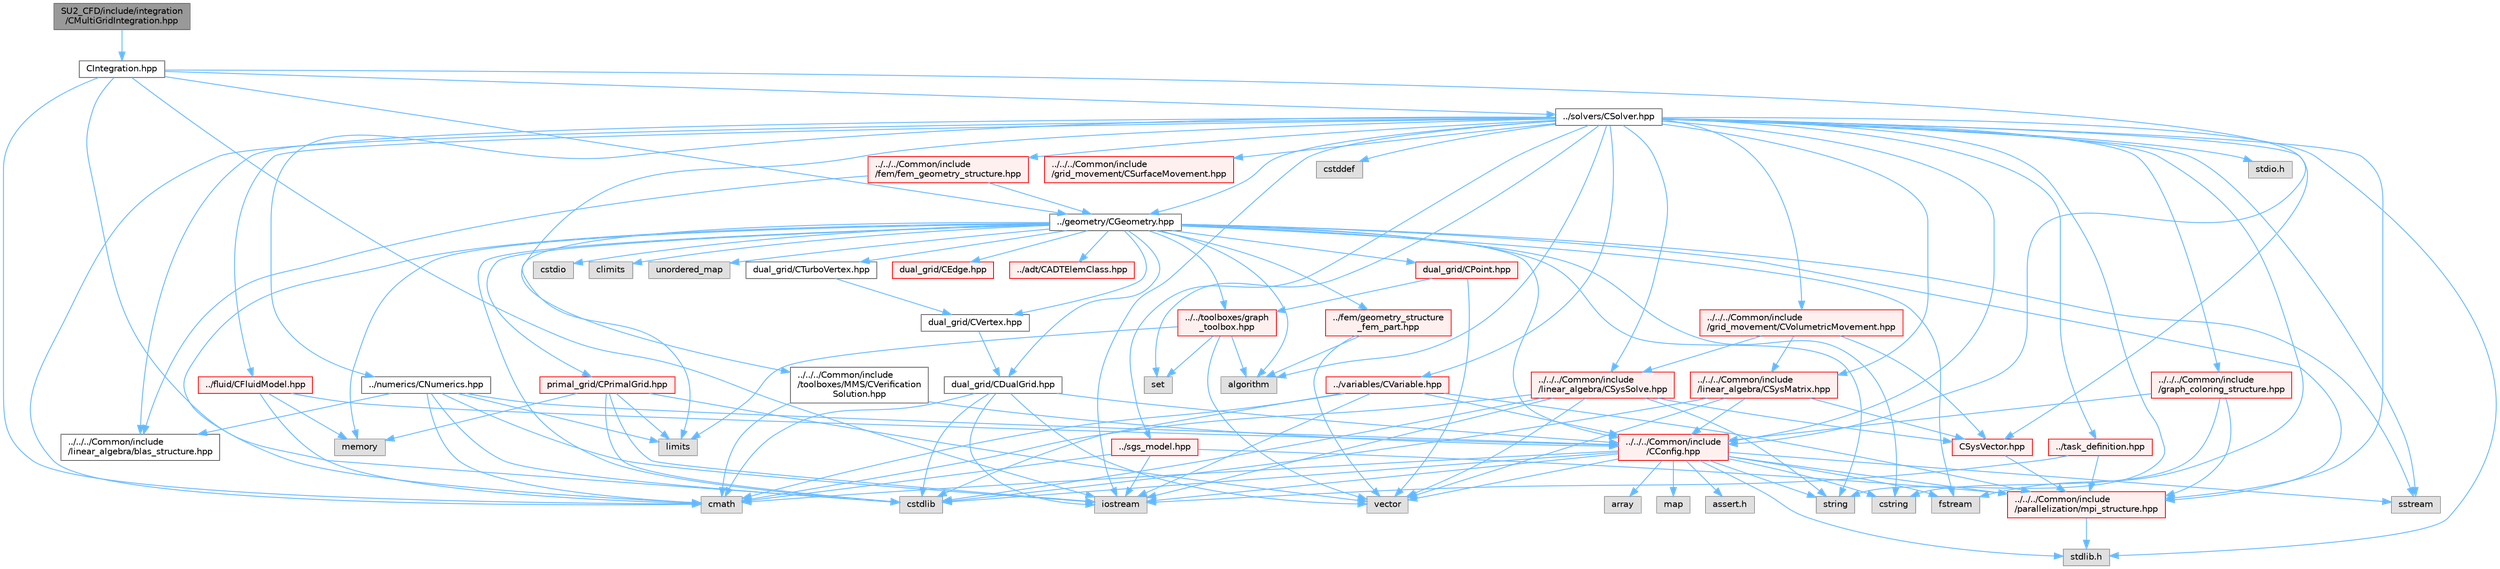 digraph "SU2_CFD/include/integration/CMultiGridIntegration.hpp"
{
 // LATEX_PDF_SIZE
  bgcolor="transparent";
  edge [fontname=Helvetica,fontsize=10,labelfontname=Helvetica,labelfontsize=10];
  node [fontname=Helvetica,fontsize=10,shape=box,height=0.2,width=0.4];
  Node1 [id="Node000001",label="SU2_CFD/include/integration\l/CMultiGridIntegration.hpp",height=0.2,width=0.4,color="gray40", fillcolor="grey60", style="filled", fontcolor="black",tooltip="Declaration of class for time integration using a multigrid method."];
  Node1 -> Node2 [id="edge1_Node000001_Node000002",color="steelblue1",style="solid",tooltip=" "];
  Node2 [id="Node000002",label="CIntegration.hpp",height=0.2,width=0.4,color="grey40", fillcolor="white", style="filled",URL="$CIntegration_8hpp.html",tooltip="Declaration of the main routines to orchestrate space and time integration."];
  Node2 -> Node3 [id="edge2_Node000002_Node000003",color="steelblue1",style="solid",tooltip=" "];
  Node3 [id="Node000003",label="cmath",height=0.2,width=0.4,color="grey60", fillcolor="#E0E0E0", style="filled",tooltip=" "];
  Node2 -> Node4 [id="edge3_Node000002_Node000004",color="steelblue1",style="solid",tooltip=" "];
  Node4 [id="Node000004",label="iostream",height=0.2,width=0.4,color="grey60", fillcolor="#E0E0E0", style="filled",tooltip=" "];
  Node2 -> Node5 [id="edge4_Node000002_Node000005",color="steelblue1",style="solid",tooltip=" "];
  Node5 [id="Node000005",label="cstdlib",height=0.2,width=0.4,color="grey60", fillcolor="#E0E0E0", style="filled",tooltip=" "];
  Node2 -> Node6 [id="edge5_Node000002_Node000006",color="steelblue1",style="solid",tooltip=" "];
  Node6 [id="Node000006",label="../solvers/CSolver.hpp",height=0.2,width=0.4,color="grey40", fillcolor="white", style="filled",URL="$CSolver_8hpp.html",tooltip="Headers of the CSolver class which is inherited by all of the other solvers."];
  Node6 -> Node7 [id="edge6_Node000006_Node000007",color="steelblue1",style="solid",tooltip=" "];
  Node7 [id="Node000007",label="../../../Common/include\l/parallelization/mpi_structure.hpp",height=0.2,width=0.4,color="red", fillcolor="#FFF0F0", style="filled",URL="$mpi__structure_8hpp.html",tooltip="Headers of the mpi interface for generalized datatypes. The subroutines and functions are in the mpi_..."];
  Node7 -> Node8 [id="edge7_Node000007_Node000008",color="steelblue1",style="solid",tooltip=" "];
  Node8 [id="Node000008",label="stdlib.h",height=0.2,width=0.4,color="grey60", fillcolor="#E0E0E0", style="filled",tooltip=" "];
  Node6 -> Node3 [id="edge8_Node000006_Node000003",color="steelblue1",style="solid",tooltip=" "];
  Node6 -> Node16 [id="edge9_Node000006_Node000016",color="steelblue1",style="solid",tooltip=" "];
  Node16 [id="Node000016",label="cstddef",height=0.2,width=0.4,color="grey60", fillcolor="#E0E0E0", style="filled",tooltip=" "];
  Node6 -> Node19 [id="edge10_Node000006_Node000019",color="steelblue1",style="solid",tooltip=" "];
  Node19 [id="Node000019",label="string",height=0.2,width=0.4,color="grey60", fillcolor="#E0E0E0", style="filled",tooltip=" "];
  Node6 -> Node20 [id="edge11_Node000006_Node000020",color="steelblue1",style="solid",tooltip=" "];
  Node20 [id="Node000020",label="fstream",height=0.2,width=0.4,color="grey60", fillcolor="#E0E0E0", style="filled",tooltip=" "];
  Node6 -> Node21 [id="edge12_Node000006_Node000021",color="steelblue1",style="solid",tooltip=" "];
  Node21 [id="Node000021",label="sstream",height=0.2,width=0.4,color="grey60", fillcolor="#E0E0E0", style="filled",tooltip=" "];
  Node6 -> Node22 [id="edge13_Node000006_Node000022",color="steelblue1",style="solid",tooltip=" "];
  Node22 [id="Node000022",label="algorithm",height=0.2,width=0.4,color="grey60", fillcolor="#E0E0E0", style="filled",tooltip=" "];
  Node6 -> Node4 [id="edge14_Node000006_Node000004",color="steelblue1",style="solid",tooltip=" "];
  Node6 -> Node23 [id="edge15_Node000006_Node000023",color="steelblue1",style="solid",tooltip=" "];
  Node23 [id="Node000023",label="set",height=0.2,width=0.4,color="grey60", fillcolor="#E0E0E0", style="filled",tooltip=" "];
  Node6 -> Node8 [id="edge16_Node000006_Node000008",color="steelblue1",style="solid",tooltip=" "];
  Node6 -> Node24 [id="edge17_Node000006_Node000024",color="steelblue1",style="solid",tooltip=" "];
  Node24 [id="Node000024",label="stdio.h",height=0.2,width=0.4,color="grey60", fillcolor="#E0E0E0", style="filled",tooltip=" "];
  Node6 -> Node25 [id="edge18_Node000006_Node000025",color="steelblue1",style="solid",tooltip=" "];
  Node25 [id="Node000025",label="../fluid/CFluidModel.hpp",height=0.2,width=0.4,color="red", fillcolor="#FFF0F0", style="filled",URL="$CFluidModel_8hpp.html",tooltip="Defines the main fluid model class for thermophysical properties."];
  Node25 -> Node3 [id="edge19_Node000025_Node000003",color="steelblue1",style="solid",tooltip=" "];
  Node25 -> Node26 [id="edge20_Node000025_Node000026",color="steelblue1",style="solid",tooltip=" "];
  Node26 [id="Node000026",label="memory",height=0.2,width=0.4,color="grey60", fillcolor="#E0E0E0", style="filled",tooltip=" "];
  Node25 -> Node27 [id="edge21_Node000025_Node000027",color="steelblue1",style="solid",tooltip=" "];
  Node27 [id="Node000027",label="../../../Common/include\l/CConfig.hpp",height=0.2,width=0.4,color="red", fillcolor="#FFF0F0", style="filled",URL="$CConfig_8hpp.html",tooltip="All the information about the definition of the physical problem. The subroutines and functions are i..."];
  Node27 -> Node7 [id="edge22_Node000027_Node000007",color="steelblue1",style="solid",tooltip=" "];
  Node27 -> Node4 [id="edge23_Node000027_Node000004",color="steelblue1",style="solid",tooltip=" "];
  Node27 -> Node5 [id="edge24_Node000027_Node000005",color="steelblue1",style="solid",tooltip=" "];
  Node27 -> Node20 [id="edge25_Node000027_Node000020",color="steelblue1",style="solid",tooltip=" "];
  Node27 -> Node21 [id="edge26_Node000027_Node000021",color="steelblue1",style="solid",tooltip=" "];
  Node27 -> Node19 [id="edge27_Node000027_Node000019",color="steelblue1",style="solid",tooltip=" "];
  Node27 -> Node28 [id="edge28_Node000027_Node000028",color="steelblue1",style="solid",tooltip=" "];
  Node28 [id="Node000028",label="cstring",height=0.2,width=0.4,color="grey60", fillcolor="#E0E0E0", style="filled",tooltip=" "];
  Node27 -> Node29 [id="edge29_Node000027_Node000029",color="steelblue1",style="solid",tooltip=" "];
  Node29 [id="Node000029",label="vector",height=0.2,width=0.4,color="grey60", fillcolor="#E0E0E0", style="filled",tooltip=" "];
  Node27 -> Node30 [id="edge30_Node000027_Node000030",color="steelblue1",style="solid",tooltip=" "];
  Node30 [id="Node000030",label="array",height=0.2,width=0.4,color="grey60", fillcolor="#E0E0E0", style="filled",tooltip=" "];
  Node27 -> Node8 [id="edge31_Node000027_Node000008",color="steelblue1",style="solid",tooltip=" "];
  Node27 -> Node3 [id="edge32_Node000027_Node000003",color="steelblue1",style="solid",tooltip=" "];
  Node27 -> Node31 [id="edge33_Node000027_Node000031",color="steelblue1",style="solid",tooltip=" "];
  Node31 [id="Node000031",label="map",height=0.2,width=0.4,color="grey60", fillcolor="#E0E0E0", style="filled",tooltip=" "];
  Node27 -> Node32 [id="edge34_Node000027_Node000032",color="steelblue1",style="solid",tooltip=" "];
  Node32 [id="Node000032",label="assert.h",height=0.2,width=0.4,color="grey60", fillcolor="#E0E0E0", style="filled",tooltip=" "];
  Node6 -> Node48 [id="edge35_Node000006_Node000048",color="steelblue1",style="solid",tooltip=" "];
  Node48 [id="Node000048",label="../task_definition.hpp",height=0.2,width=0.4,color="red", fillcolor="#FFF0F0", style="filled",URL="$task__definition_8hpp.html",tooltip="Header of the task definition class for the SU2 solvers."];
  Node48 -> Node7 [id="edge36_Node000048_Node000007",color="steelblue1",style="solid",tooltip=" "];
  Node48 -> Node4 [id="edge37_Node000048_Node000004",color="steelblue1",style="solid",tooltip=" "];
  Node6 -> Node50 [id="edge38_Node000006_Node000050",color="steelblue1",style="solid",tooltip=" "];
  Node50 [id="Node000050",label="../numerics/CNumerics.hpp",height=0.2,width=0.4,color="grey40", fillcolor="white", style="filled",URL="$CNumerics_8hpp.html",tooltip="Declaration of the base numerics class, the implementation is in the CNumerics.cpp file."];
  Node50 -> Node3 [id="edge39_Node000050_Node000003",color="steelblue1",style="solid",tooltip=" "];
  Node50 -> Node4 [id="edge40_Node000050_Node000004",color="steelblue1",style="solid",tooltip=" "];
  Node50 -> Node51 [id="edge41_Node000050_Node000051",color="steelblue1",style="solid",tooltip=" "];
  Node51 [id="Node000051",label="limits",height=0.2,width=0.4,color="grey60", fillcolor="#E0E0E0", style="filled",tooltip=" "];
  Node50 -> Node5 [id="edge42_Node000050_Node000005",color="steelblue1",style="solid",tooltip=" "];
  Node50 -> Node27 [id="edge43_Node000050_Node000027",color="steelblue1",style="solid",tooltip=" "];
  Node50 -> Node52 [id="edge44_Node000050_Node000052",color="steelblue1",style="solid",tooltip=" "];
  Node52 [id="Node000052",label="../../../Common/include\l/linear_algebra/blas_structure.hpp",height=0.2,width=0.4,color="grey40", fillcolor="white", style="filled",URL="$blas__structure_8hpp.html",tooltip="Include files and headers of the functions for matrix and vector operations, which are typically foun..."];
  Node6 -> Node53 [id="edge45_Node000006_Node000053",color="steelblue1",style="solid",tooltip=" "];
  Node53 [id="Node000053",label="../sgs_model.hpp",height=0.2,width=0.4,color="red", fillcolor="#FFF0F0", style="filled",URL="$sgs__model_8hpp.html",tooltip="Headers of the LES subgrid scale models of the SU2 solvers."];
  Node53 -> Node7 [id="edge46_Node000053_Node000007",color="steelblue1",style="solid",tooltip=" "];
  Node53 -> Node4 [id="edge47_Node000053_Node000004",color="steelblue1",style="solid",tooltip=" "];
  Node53 -> Node3 [id="edge48_Node000053_Node000003",color="steelblue1",style="solid",tooltip=" "];
  Node6 -> Node55 [id="edge49_Node000006_Node000055",color="steelblue1",style="solid",tooltip=" "];
  Node55 [id="Node000055",label="../../../Common/include\l/fem/fem_geometry_structure.hpp",height=0.2,width=0.4,color="red", fillcolor="#FFF0F0", style="filled",URL="$fem__geometry__structure_8hpp.html",tooltip="Headers of the main subroutines for creating the geometrical structure for the FEM solver...."];
  Node55 -> Node56 [id="edge50_Node000055_Node000056",color="steelblue1",style="solid",tooltip=" "];
  Node56 [id="Node000056",label="../geometry/CGeometry.hpp",height=0.2,width=0.4,color="grey40", fillcolor="white", style="filled",URL="$CGeometry_8hpp.html",tooltip="Headers of the main subroutines for creating the geometrical structure. The subroutines and functions..."];
  Node56 -> Node51 [id="edge51_Node000056_Node000051",color="steelblue1",style="solid",tooltip=" "];
  Node56 -> Node7 [id="edge52_Node000056_Node000007",color="steelblue1",style="solid",tooltip=" "];
  Node56 -> Node19 [id="edge53_Node000056_Node000019",color="steelblue1",style="solid",tooltip=" "];
  Node56 -> Node20 [id="edge54_Node000056_Node000020",color="steelblue1",style="solid",tooltip=" "];
  Node56 -> Node21 [id="edge55_Node000056_Node000021",color="steelblue1",style="solid",tooltip=" "];
  Node56 -> Node3 [id="edge56_Node000056_Node000003",color="steelblue1",style="solid",tooltip=" "];
  Node56 -> Node22 [id="edge57_Node000056_Node000022",color="steelblue1",style="solid",tooltip=" "];
  Node56 -> Node28 [id="edge58_Node000056_Node000028",color="steelblue1",style="solid",tooltip=" "];
  Node56 -> Node11 [id="edge59_Node000056_Node000011",color="steelblue1",style="solid",tooltip=" "];
  Node11 [id="Node000011",label="cstdio",height=0.2,width=0.4,color="grey60", fillcolor="#E0E0E0", style="filled",tooltip=" "];
  Node56 -> Node5 [id="edge60_Node000056_Node000005",color="steelblue1",style="solid",tooltip=" "];
  Node56 -> Node57 [id="edge61_Node000056_Node000057",color="steelblue1",style="solid",tooltip=" "];
  Node57 [id="Node000057",label="climits",height=0.2,width=0.4,color="grey60", fillcolor="#E0E0E0", style="filled",tooltip=" "];
  Node56 -> Node26 [id="edge62_Node000056_Node000026",color="steelblue1",style="solid",tooltip=" "];
  Node56 -> Node58 [id="edge63_Node000056_Node000058",color="steelblue1",style="solid",tooltip=" "];
  Node58 [id="Node000058",label="unordered_map",height=0.2,width=0.4,color="grey60", fillcolor="#E0E0E0", style="filled",tooltip=" "];
  Node56 -> Node59 [id="edge64_Node000056_Node000059",color="steelblue1",style="solid",tooltip=" "];
  Node59 [id="Node000059",label="primal_grid/CPrimalGrid.hpp",height=0.2,width=0.4,color="red", fillcolor="#FFF0F0", style="filled",URL="$CPrimalGrid_8hpp.html",tooltip="Headers of the main subroutines for storing the primal grid structure. The subroutines and functions ..."];
  Node59 -> Node4 [id="edge65_Node000059_Node000004",color="steelblue1",style="solid",tooltip=" "];
  Node59 -> Node29 [id="edge66_Node000059_Node000029",color="steelblue1",style="solid",tooltip=" "];
  Node59 -> Node51 [id="edge67_Node000059_Node000051",color="steelblue1",style="solid",tooltip=" "];
  Node59 -> Node5 [id="edge68_Node000059_Node000005",color="steelblue1",style="solid",tooltip=" "];
  Node59 -> Node26 [id="edge69_Node000059_Node000026",color="steelblue1",style="solid",tooltip=" "];
  Node56 -> Node60 [id="edge70_Node000056_Node000060",color="steelblue1",style="solid",tooltip=" "];
  Node60 [id="Node000060",label="dual_grid/CDualGrid.hpp",height=0.2,width=0.4,color="grey40", fillcolor="white", style="filled",URL="$CDualGrid_8hpp.html",tooltip="Headers of the main subroutines for doing the complete dual grid structure. The subroutines and funct..."];
  Node60 -> Node3 [id="edge71_Node000060_Node000003",color="steelblue1",style="solid",tooltip=" "];
  Node60 -> Node4 [id="edge72_Node000060_Node000004",color="steelblue1",style="solid",tooltip=" "];
  Node60 -> Node5 [id="edge73_Node000060_Node000005",color="steelblue1",style="solid",tooltip=" "];
  Node60 -> Node29 [id="edge74_Node000060_Node000029",color="steelblue1",style="solid",tooltip=" "];
  Node60 -> Node27 [id="edge75_Node000060_Node000027",color="steelblue1",style="solid",tooltip=" "];
  Node56 -> Node61 [id="edge76_Node000056_Node000061",color="steelblue1",style="solid",tooltip=" "];
  Node61 [id="Node000061",label="dual_grid/CPoint.hpp",height=0.2,width=0.4,color="red", fillcolor="#FFF0F0", style="filled",URL="$CPoint_8hpp.html",tooltip="Declaration of the point class that stores geometric and adjacency information for dual control volum..."];
  Node61 -> Node62 [id="edge77_Node000061_Node000062",color="steelblue1",style="solid",tooltip=" "];
  Node62 [id="Node000062",label="../../toolboxes/graph\l_toolbox.hpp",height=0.2,width=0.4,color="red", fillcolor="#FFF0F0", style="filled",URL="$graph__toolbox_8hpp.html",tooltip="Functions and classes to build/represent sparse graphs or sparse patterns."];
  Node62 -> Node23 [id="edge78_Node000062_Node000023",color="steelblue1",style="solid",tooltip=" "];
  Node62 -> Node29 [id="edge79_Node000062_Node000029",color="steelblue1",style="solid",tooltip=" "];
  Node62 -> Node51 [id="edge80_Node000062_Node000051",color="steelblue1",style="solid",tooltip=" "];
  Node62 -> Node22 [id="edge81_Node000062_Node000022",color="steelblue1",style="solid",tooltip=" "];
  Node61 -> Node29 [id="edge82_Node000061_Node000029",color="steelblue1",style="solid",tooltip=" "];
  Node56 -> Node65 [id="edge83_Node000056_Node000065",color="steelblue1",style="solid",tooltip=" "];
  Node65 [id="Node000065",label="dual_grid/CEdge.hpp",height=0.2,width=0.4,color="red", fillcolor="#FFF0F0", style="filled",URL="$CEdge_8hpp.html",tooltip="Declaration of the edge class CEdge.cpp file."];
  Node56 -> Node66 [id="edge84_Node000056_Node000066",color="steelblue1",style="solid",tooltip=" "];
  Node66 [id="Node000066",label="dual_grid/CVertex.hpp",height=0.2,width=0.4,color="grey40", fillcolor="white", style="filled",URL="$CVertex_8hpp.html",tooltip="Headers of the main subroutines for doing the complete dual grid structure. The subroutines and funct..."];
  Node66 -> Node60 [id="edge85_Node000066_Node000060",color="steelblue1",style="solid",tooltip=" "];
  Node56 -> Node67 [id="edge86_Node000056_Node000067",color="steelblue1",style="solid",tooltip=" "];
  Node67 [id="Node000067",label="dual_grid/CTurboVertex.hpp",height=0.2,width=0.4,color="grey40", fillcolor="white", style="filled",URL="$CTurboVertex_8hpp.html",tooltip="Headers of the main subroutines for doing the complete dual grid structure. The subroutines and funct..."];
  Node67 -> Node66 [id="edge87_Node000067_Node000066",color="steelblue1",style="solid",tooltip=" "];
  Node56 -> Node27 [id="edge88_Node000056_Node000027",color="steelblue1",style="solid",tooltip=" "];
  Node56 -> Node68 [id="edge89_Node000056_Node000068",color="steelblue1",style="solid",tooltip=" "];
  Node68 [id="Node000068",label="../fem/geometry_structure\l_fem_part.hpp",height=0.2,width=0.4,color="red", fillcolor="#FFF0F0", style="filled",URL="$geometry__structure__fem__part_8hpp.html",tooltip="Helper classes for the Fluid FEM solver."];
  Node68 -> Node29 [id="edge90_Node000068_Node000029",color="steelblue1",style="solid",tooltip=" "];
  Node68 -> Node22 [id="edge91_Node000068_Node000022",color="steelblue1",style="solid",tooltip=" "];
  Node56 -> Node62 [id="edge92_Node000056_Node000062",color="steelblue1",style="solid",tooltip=" "];
  Node56 -> Node69 [id="edge93_Node000056_Node000069",color="steelblue1",style="solid",tooltip=" "];
  Node69 [id="Node000069",label="../adt/CADTElemClass.hpp",height=0.2,width=0.4,color="red", fillcolor="#FFF0F0", style="filled",URL="$CADTElemClass_8hpp.html",tooltip="Class for storing an ADT of (linear) elements in an arbitrary number of dimensions."];
  Node55 -> Node52 [id="edge94_Node000055_Node000052",color="steelblue1",style="solid",tooltip=" "];
  Node6 -> Node56 [id="edge95_Node000006_Node000056",color="steelblue1",style="solid",tooltip=" "];
  Node6 -> Node27 [id="edge96_Node000006_Node000027",color="steelblue1",style="solid",tooltip=" "];
  Node6 -> Node75 [id="edge97_Node000006_Node000075",color="steelblue1",style="solid",tooltip=" "];
  Node75 [id="Node000075",label="../../../Common/include\l/linear_algebra/CSysMatrix.hpp",height=0.2,width=0.4,color="red", fillcolor="#FFF0F0", style="filled",URL="$CSysMatrix_8hpp.html",tooltip="Declaration of the block-sparse matrix class. The implemtation is in CSysMatrix.cpp."];
  Node75 -> Node27 [id="edge98_Node000075_Node000027",color="steelblue1",style="solid",tooltip=" "];
  Node75 -> Node76 [id="edge99_Node000075_Node000076",color="steelblue1",style="solid",tooltip=" "];
  Node76 [id="Node000076",label="CSysVector.hpp",height=0.2,width=0.4,color="red", fillcolor="#FFF0F0", style="filled",URL="$CSysVector_8hpp.html",tooltip="Declararion and inlines of the vector class used in the solution of large, distributed,..."];
  Node76 -> Node7 [id="edge100_Node000076_Node000007",color="steelblue1",style="solid",tooltip=" "];
  Node75 -> Node5 [id="edge101_Node000075_Node000005",color="steelblue1",style="solid",tooltip=" "];
  Node75 -> Node29 [id="edge102_Node000075_Node000029",color="steelblue1",style="solid",tooltip=" "];
  Node6 -> Node76 [id="edge103_Node000006_Node000076",color="steelblue1",style="solid",tooltip=" "];
  Node6 -> Node79 [id="edge104_Node000006_Node000079",color="steelblue1",style="solid",tooltip=" "];
  Node79 [id="Node000079",label="../../../Common/include\l/linear_algebra/CSysSolve.hpp",height=0.2,width=0.4,color="red", fillcolor="#FFF0F0", style="filled",URL="$CSysSolve_8hpp.html",tooltip="Headers for the classes related to linear solvers (CG, FGMRES, etc) The subroutines and functions are..."];
  Node79 -> Node3 [id="edge105_Node000079_Node000003",color="steelblue1",style="solid",tooltip=" "];
  Node79 -> Node29 [id="edge106_Node000079_Node000029",color="steelblue1",style="solid",tooltip=" "];
  Node79 -> Node4 [id="edge107_Node000079_Node000004",color="steelblue1",style="solid",tooltip=" "];
  Node79 -> Node5 [id="edge108_Node000079_Node000005",color="steelblue1",style="solid",tooltip=" "];
  Node79 -> Node19 [id="edge109_Node000079_Node000019",color="steelblue1",style="solid",tooltip=" "];
  Node79 -> Node76 [id="edge110_Node000079_Node000076",color="steelblue1",style="solid",tooltip=" "];
  Node6 -> Node81 [id="edge111_Node000006_Node000081",color="steelblue1",style="solid",tooltip=" "];
  Node81 [id="Node000081",label="../../../Common/include\l/grid_movement/CSurfaceMovement.hpp",height=0.2,width=0.4,color="red", fillcolor="#FFF0F0", style="filled",URL="$CSurfaceMovement_8hpp.html",tooltip="Headers of the CSurfaceMovement class."];
  Node6 -> Node85 [id="edge112_Node000006_Node000085",color="steelblue1",style="solid",tooltip=" "];
  Node85 [id="Node000085",label="../../../Common/include\l/grid_movement/CVolumetricMovement.hpp",height=0.2,width=0.4,color="red", fillcolor="#FFF0F0", style="filled",URL="$CVolumetricMovement_8hpp.html",tooltip="Headers of the CVolumetricMovement class."];
  Node85 -> Node75 [id="edge113_Node000085_Node000075",color="steelblue1",style="solid",tooltip=" "];
  Node85 -> Node76 [id="edge114_Node000085_Node000076",color="steelblue1",style="solid",tooltip=" "];
  Node85 -> Node79 [id="edge115_Node000085_Node000079",color="steelblue1",style="solid",tooltip=" "];
  Node6 -> Node52 [id="edge116_Node000006_Node000052",color="steelblue1",style="solid",tooltip=" "];
  Node6 -> Node86 [id="edge117_Node000006_Node000086",color="steelblue1",style="solid",tooltip=" "];
  Node86 [id="Node000086",label="../../../Common/include\l/graph_coloring_structure.hpp",height=0.2,width=0.4,color="red", fillcolor="#FFF0F0", style="filled",URL="$graph__coloring__structure_8hpp.html",tooltip="Include files and headers of the functions to carry out a coloring of a given graph...."];
  Node86 -> Node7 [id="edge118_Node000086_Node000007",color="steelblue1",style="solid",tooltip=" "];
  Node86 -> Node27 [id="edge119_Node000086_Node000027",color="steelblue1",style="solid",tooltip=" "];
  Node86 -> Node28 [id="edge120_Node000086_Node000028",color="steelblue1",style="solid",tooltip=" "];
  Node6 -> Node87 [id="edge121_Node000006_Node000087",color="steelblue1",style="solid",tooltip=" "];
  Node87 [id="Node000087",label="../../../Common/include\l/toolboxes/MMS/CVerification\lSolution.hpp",height=0.2,width=0.4,color="grey40", fillcolor="white", style="filled",URL="$CVerificationSolution_8hpp.html",tooltip="Header file for the base class CVerificationSolution. The implementations are in the CVerificationSol..."];
  Node87 -> Node3 [id="edge122_Node000087_Node000003",color="steelblue1",style="solid",tooltip=" "];
  Node87 -> Node27 [id="edge123_Node000087_Node000027",color="steelblue1",style="solid",tooltip=" "];
  Node6 -> Node88 [id="edge124_Node000006_Node000088",color="steelblue1",style="solid",tooltip=" "];
  Node88 [id="Node000088",label="../variables/CVariable.hpp",height=0.2,width=0.4,color="red", fillcolor="#FFF0F0", style="filled",URL="$CVariable_8hpp.html",tooltip="Declaration and inlines of the parent class for defining problem variables, function definitions in f..."];
  Node88 -> Node7 [id="edge125_Node000088_Node000007",color="steelblue1",style="solid",tooltip=" "];
  Node88 -> Node3 [id="edge126_Node000088_Node000003",color="steelblue1",style="solid",tooltip=" "];
  Node88 -> Node4 [id="edge127_Node000088_Node000004",color="steelblue1",style="solid",tooltip=" "];
  Node88 -> Node5 [id="edge128_Node000088_Node000005",color="steelblue1",style="solid",tooltip=" "];
  Node88 -> Node27 [id="edge129_Node000088_Node000027",color="steelblue1",style="solid",tooltip=" "];
  Node2 -> Node56 [id="edge130_Node000002_Node000056",color="steelblue1",style="solid",tooltip=" "];
  Node2 -> Node27 [id="edge131_Node000002_Node000027",color="steelblue1",style="solid",tooltip=" "];
}
